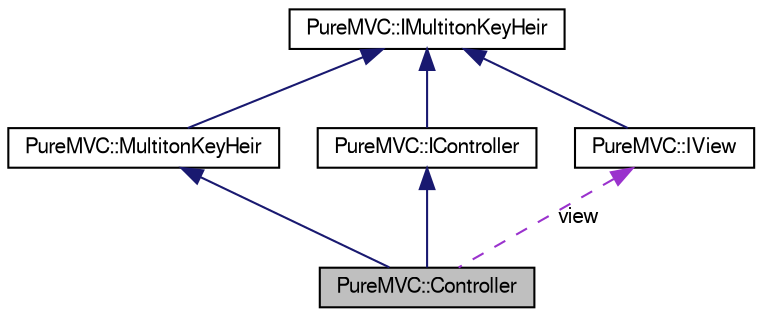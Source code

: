 digraph G
{
  edge [fontname="FreeSans",fontsize="10",labelfontname="FreeSans",labelfontsize="10"];
  node [fontname="FreeSans",fontsize="10",shape=record];
  Node1 [label="PureMVC::Controller",height=0.2,width=0.4,color="black", fillcolor="grey75", style="filled" fontcolor="black"];
  Node2 -> Node1 [dir=back,color="midnightblue",fontsize="10",style="solid"];
  Node2 [label="PureMVC::MultitonKeyHeir",height=0.2,width=0.4,color="black", fillcolor="white", style="filled",URL="$class_pure_m_v_c_1_1_multiton_key_heir.html",tooltip="Multiton key holding class."];
  Node3 -> Node2 [dir=back,color="midnightblue",fontsize="10",style="solid"];
  Node3 [label="PureMVC::IMultitonKeyHeir",height=0.2,width=0.4,color="black", fillcolor="white", style="filled",URL="$class_pure_m_v_c_1_1_i_multiton_key_heir.html",tooltip="Contains a multiton key."];
  Node4 -> Node1 [dir=back,color="midnightblue",fontsize="10",style="solid"];
  Node4 [label="PureMVC::IController",height=0.2,width=0.4,color="black", fillcolor="white", style="filled",URL="$class_pure_m_v_c_1_1_i_controller.html",tooltip="The interface definition for a PureMVC Controller."];
  Node3 -> Node4 [dir=back,color="midnightblue",fontsize="10",style="solid"];
  Node5 -> Node1 [dir=back,color="darkorchid3",fontsize="10",style="dashed",label="view"];
  Node5 [label="PureMVC::IView",height=0.2,width=0.4,color="black", fillcolor="white", style="filled",URL="$class_pure_m_v_c_1_1_i_view.html",tooltip="The interface definition for a PureMVC View."];
  Node3 -> Node5 [dir=back,color="midnightblue",fontsize="10",style="solid"];
}
